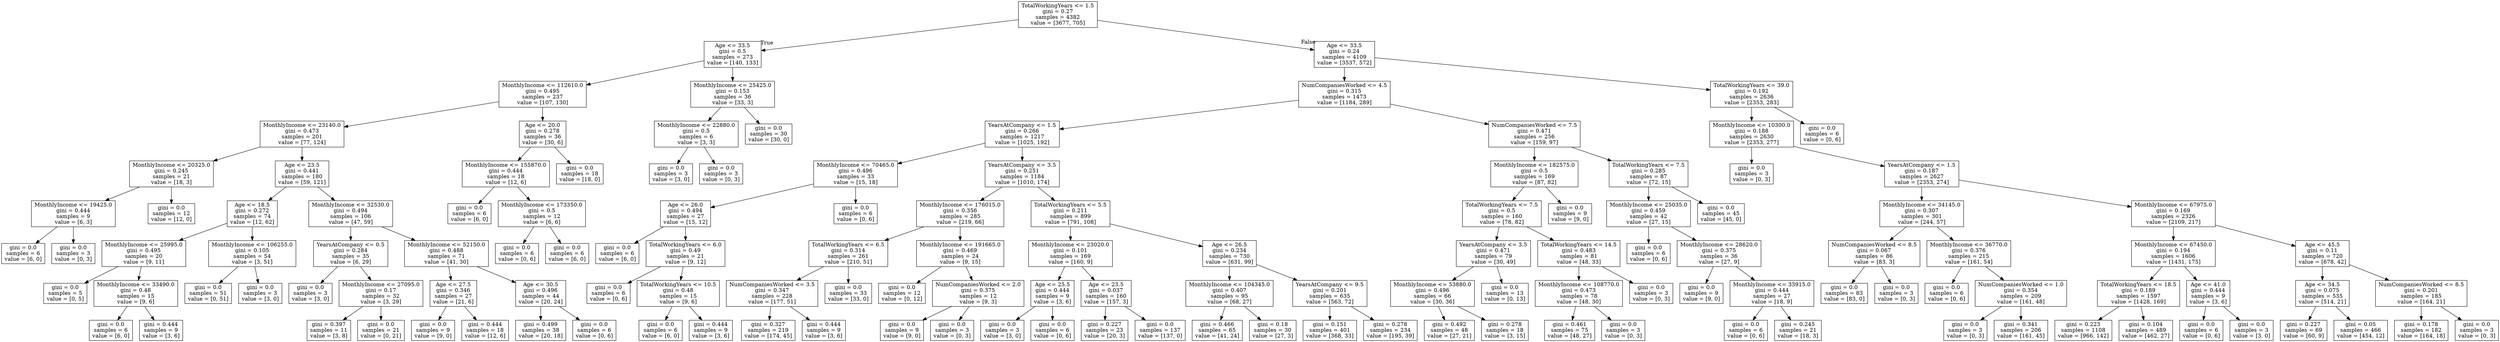 digraph Tree {
node [shape=box] ;
0 [label="TotalWorkingYears <= 1.5\ngini = 0.27\nsamples = 4382\nvalue = [3677, 705]"] ;
1 [label="Age <= 33.5\ngini = 0.5\nsamples = 273\nvalue = [140, 133]"] ;
0 -> 1 [labeldistance=2.5, labelangle=45, headlabel="True"] ;
2 [label="MonthlyIncome <= 112610.0\ngini = 0.495\nsamples = 237\nvalue = [107, 130]"] ;
1 -> 2 ;
3 [label="MonthlyIncome <= 23140.0\ngini = 0.473\nsamples = 201\nvalue = [77, 124]"] ;
2 -> 3 ;
4 [label="MonthlyIncome <= 20325.0\ngini = 0.245\nsamples = 21\nvalue = [18, 3]"] ;
3 -> 4 ;
5 [label="MonthlyIncome <= 19425.0\ngini = 0.444\nsamples = 9\nvalue = [6, 3]"] ;
4 -> 5 ;
6 [label="gini = 0.0\nsamples = 6\nvalue = [6, 0]"] ;
5 -> 6 ;
7 [label="gini = 0.0\nsamples = 3\nvalue = [0, 3]"] ;
5 -> 7 ;
8 [label="gini = 0.0\nsamples = 12\nvalue = [12, 0]"] ;
4 -> 8 ;
9 [label="Age <= 23.5\ngini = 0.441\nsamples = 180\nvalue = [59, 121]"] ;
3 -> 9 ;
10 [label="Age <= 18.5\ngini = 0.272\nsamples = 74\nvalue = [12, 62]"] ;
9 -> 10 ;
11 [label="MonthlyIncome <= 25995.0\ngini = 0.495\nsamples = 20\nvalue = [9, 11]"] ;
10 -> 11 ;
12 [label="gini = 0.0\nsamples = 5\nvalue = [0, 5]"] ;
11 -> 12 ;
13 [label="MonthlyIncome <= 33490.0\ngini = 0.48\nsamples = 15\nvalue = [9, 6]"] ;
11 -> 13 ;
14 [label="gini = 0.0\nsamples = 6\nvalue = [6, 0]"] ;
13 -> 14 ;
15 [label="gini = 0.444\nsamples = 9\nvalue = [3, 6]"] ;
13 -> 15 ;
16 [label="MonthlyIncome <= 106255.0\ngini = 0.105\nsamples = 54\nvalue = [3, 51]"] ;
10 -> 16 ;
17 [label="gini = 0.0\nsamples = 51\nvalue = [0, 51]"] ;
16 -> 17 ;
18 [label="gini = 0.0\nsamples = 3\nvalue = [3, 0]"] ;
16 -> 18 ;
19 [label="MonthlyIncome <= 32530.0\ngini = 0.494\nsamples = 106\nvalue = [47, 59]"] ;
9 -> 19 ;
20 [label="YearsAtCompany <= 0.5\ngini = 0.284\nsamples = 35\nvalue = [6, 29]"] ;
19 -> 20 ;
21 [label="gini = 0.0\nsamples = 3\nvalue = [3, 0]"] ;
20 -> 21 ;
22 [label="MonthlyIncome <= 27095.0\ngini = 0.17\nsamples = 32\nvalue = [3, 29]"] ;
20 -> 22 ;
23 [label="gini = 0.397\nsamples = 11\nvalue = [3, 8]"] ;
22 -> 23 ;
24 [label="gini = 0.0\nsamples = 21\nvalue = [0, 21]"] ;
22 -> 24 ;
25 [label="MonthlyIncome <= 52150.0\ngini = 0.488\nsamples = 71\nvalue = [41, 30]"] ;
19 -> 25 ;
26 [label="Age <= 27.5\ngini = 0.346\nsamples = 27\nvalue = [21, 6]"] ;
25 -> 26 ;
27 [label="gini = 0.0\nsamples = 9\nvalue = [9, 0]"] ;
26 -> 27 ;
28 [label="gini = 0.444\nsamples = 18\nvalue = [12, 6]"] ;
26 -> 28 ;
29 [label="Age <= 30.5\ngini = 0.496\nsamples = 44\nvalue = [20, 24]"] ;
25 -> 29 ;
30 [label="gini = 0.499\nsamples = 38\nvalue = [20, 18]"] ;
29 -> 30 ;
31 [label="gini = 0.0\nsamples = 6\nvalue = [0, 6]"] ;
29 -> 31 ;
32 [label="Age <= 20.0\ngini = 0.278\nsamples = 36\nvalue = [30, 6]"] ;
2 -> 32 ;
33 [label="MonthlyIncome <= 155870.0\ngini = 0.444\nsamples = 18\nvalue = [12, 6]"] ;
32 -> 33 ;
34 [label="gini = 0.0\nsamples = 6\nvalue = [6, 0]"] ;
33 -> 34 ;
35 [label="MonthlyIncome <= 173350.0\ngini = 0.5\nsamples = 12\nvalue = [6, 6]"] ;
33 -> 35 ;
36 [label="gini = 0.0\nsamples = 6\nvalue = [0, 6]"] ;
35 -> 36 ;
37 [label="gini = 0.0\nsamples = 6\nvalue = [6, 0]"] ;
35 -> 37 ;
38 [label="gini = 0.0\nsamples = 18\nvalue = [18, 0]"] ;
32 -> 38 ;
39 [label="MonthlyIncome <= 25425.0\ngini = 0.153\nsamples = 36\nvalue = [33, 3]"] ;
1 -> 39 ;
40 [label="MonthlyIncome <= 22880.0\ngini = 0.5\nsamples = 6\nvalue = [3, 3]"] ;
39 -> 40 ;
41 [label="gini = 0.0\nsamples = 3\nvalue = [3, 0]"] ;
40 -> 41 ;
42 [label="gini = 0.0\nsamples = 3\nvalue = [0, 3]"] ;
40 -> 42 ;
43 [label="gini = 0.0\nsamples = 30\nvalue = [30, 0]"] ;
39 -> 43 ;
44 [label="Age <= 33.5\ngini = 0.24\nsamples = 4109\nvalue = [3537, 572]"] ;
0 -> 44 [labeldistance=2.5, labelangle=-45, headlabel="False"] ;
45 [label="NumCompaniesWorked <= 4.5\ngini = 0.315\nsamples = 1473\nvalue = [1184, 289]"] ;
44 -> 45 ;
46 [label="YearsAtCompany <= 1.5\ngini = 0.266\nsamples = 1217\nvalue = [1025, 192]"] ;
45 -> 46 ;
47 [label="MonthlyIncome <= 70465.0\ngini = 0.496\nsamples = 33\nvalue = [15, 18]"] ;
46 -> 47 ;
48 [label="Age <= 26.0\ngini = 0.494\nsamples = 27\nvalue = [15, 12]"] ;
47 -> 48 ;
49 [label="gini = 0.0\nsamples = 6\nvalue = [6, 0]"] ;
48 -> 49 ;
50 [label="TotalWorkingYears <= 6.0\ngini = 0.49\nsamples = 21\nvalue = [9, 12]"] ;
48 -> 50 ;
51 [label="gini = 0.0\nsamples = 6\nvalue = [0, 6]"] ;
50 -> 51 ;
52 [label="TotalWorkingYears <= 10.5\ngini = 0.48\nsamples = 15\nvalue = [9, 6]"] ;
50 -> 52 ;
53 [label="gini = 0.0\nsamples = 6\nvalue = [6, 0]"] ;
52 -> 53 ;
54 [label="gini = 0.444\nsamples = 9\nvalue = [3, 6]"] ;
52 -> 54 ;
55 [label="gini = 0.0\nsamples = 6\nvalue = [0, 6]"] ;
47 -> 55 ;
56 [label="YearsAtCompany <= 3.5\ngini = 0.251\nsamples = 1184\nvalue = [1010, 174]"] ;
46 -> 56 ;
57 [label="MonthlyIncome <= 176015.0\ngini = 0.356\nsamples = 285\nvalue = [219, 66]"] ;
56 -> 57 ;
58 [label="TotalWorkingYears <= 6.5\ngini = 0.314\nsamples = 261\nvalue = [210, 51]"] ;
57 -> 58 ;
59 [label="NumCompaniesWorked <= 3.5\ngini = 0.347\nsamples = 228\nvalue = [177, 51]"] ;
58 -> 59 ;
60 [label="gini = 0.327\nsamples = 219\nvalue = [174, 45]"] ;
59 -> 60 ;
61 [label="gini = 0.444\nsamples = 9\nvalue = [3, 6]"] ;
59 -> 61 ;
62 [label="gini = 0.0\nsamples = 33\nvalue = [33, 0]"] ;
58 -> 62 ;
63 [label="MonthlyIncome <= 191665.0\ngini = 0.469\nsamples = 24\nvalue = [9, 15]"] ;
57 -> 63 ;
64 [label="gini = 0.0\nsamples = 12\nvalue = [0, 12]"] ;
63 -> 64 ;
65 [label="NumCompaniesWorked <= 2.0\ngini = 0.375\nsamples = 12\nvalue = [9, 3]"] ;
63 -> 65 ;
66 [label="gini = 0.0\nsamples = 9\nvalue = [9, 0]"] ;
65 -> 66 ;
67 [label="gini = 0.0\nsamples = 3\nvalue = [0, 3]"] ;
65 -> 67 ;
68 [label="TotalWorkingYears <= 5.5\ngini = 0.211\nsamples = 899\nvalue = [791, 108]"] ;
56 -> 68 ;
69 [label="MonthlyIncome <= 23020.0\ngini = 0.101\nsamples = 169\nvalue = [160, 9]"] ;
68 -> 69 ;
70 [label="Age <= 25.5\ngini = 0.444\nsamples = 9\nvalue = [3, 6]"] ;
69 -> 70 ;
71 [label="gini = 0.0\nsamples = 3\nvalue = [3, 0]"] ;
70 -> 71 ;
72 [label="gini = 0.0\nsamples = 6\nvalue = [0, 6]"] ;
70 -> 72 ;
73 [label="Age <= 23.5\ngini = 0.037\nsamples = 160\nvalue = [157, 3]"] ;
69 -> 73 ;
74 [label="gini = 0.227\nsamples = 23\nvalue = [20, 3]"] ;
73 -> 74 ;
75 [label="gini = 0.0\nsamples = 137\nvalue = [137, 0]"] ;
73 -> 75 ;
76 [label="Age <= 26.5\ngini = 0.234\nsamples = 730\nvalue = [631, 99]"] ;
68 -> 76 ;
77 [label="MonthlyIncome <= 104345.0\ngini = 0.407\nsamples = 95\nvalue = [68, 27]"] ;
76 -> 77 ;
78 [label="gini = 0.466\nsamples = 65\nvalue = [41, 24]"] ;
77 -> 78 ;
79 [label="gini = 0.18\nsamples = 30\nvalue = [27, 3]"] ;
77 -> 79 ;
80 [label="YearsAtCompany <= 9.5\ngini = 0.201\nsamples = 635\nvalue = [563, 72]"] ;
76 -> 80 ;
81 [label="gini = 0.151\nsamples = 401\nvalue = [368, 33]"] ;
80 -> 81 ;
82 [label="gini = 0.278\nsamples = 234\nvalue = [195, 39]"] ;
80 -> 82 ;
83 [label="NumCompaniesWorked <= 7.5\ngini = 0.471\nsamples = 256\nvalue = [159, 97]"] ;
45 -> 83 ;
84 [label="MonthlyIncome <= 182575.0\ngini = 0.5\nsamples = 169\nvalue = [87, 82]"] ;
83 -> 84 ;
85 [label="TotalWorkingYears <= 7.5\ngini = 0.5\nsamples = 160\nvalue = [78, 82]"] ;
84 -> 85 ;
86 [label="YearsAtCompany <= 3.5\ngini = 0.471\nsamples = 79\nvalue = [30, 49]"] ;
85 -> 86 ;
87 [label="MonthlyIncome <= 53880.0\ngini = 0.496\nsamples = 66\nvalue = [30, 36]"] ;
86 -> 87 ;
88 [label="gini = 0.492\nsamples = 48\nvalue = [27, 21]"] ;
87 -> 88 ;
89 [label="gini = 0.278\nsamples = 18\nvalue = [3, 15]"] ;
87 -> 89 ;
90 [label="gini = 0.0\nsamples = 13\nvalue = [0, 13]"] ;
86 -> 90 ;
91 [label="TotalWorkingYears <= 14.5\ngini = 0.483\nsamples = 81\nvalue = [48, 33]"] ;
85 -> 91 ;
92 [label="MonthlyIncome <= 108770.0\ngini = 0.473\nsamples = 78\nvalue = [48, 30]"] ;
91 -> 92 ;
93 [label="gini = 0.461\nsamples = 75\nvalue = [48, 27]"] ;
92 -> 93 ;
94 [label="gini = 0.0\nsamples = 3\nvalue = [0, 3]"] ;
92 -> 94 ;
95 [label="gini = 0.0\nsamples = 3\nvalue = [0, 3]"] ;
91 -> 95 ;
96 [label="gini = 0.0\nsamples = 9\nvalue = [9, 0]"] ;
84 -> 96 ;
97 [label="TotalWorkingYears <= 7.5\ngini = 0.285\nsamples = 87\nvalue = [72, 15]"] ;
83 -> 97 ;
98 [label="MonthlyIncome <= 25035.0\ngini = 0.459\nsamples = 42\nvalue = [27, 15]"] ;
97 -> 98 ;
99 [label="gini = 0.0\nsamples = 6\nvalue = [0, 6]"] ;
98 -> 99 ;
100 [label="MonthlyIncome <= 28620.0\ngini = 0.375\nsamples = 36\nvalue = [27, 9]"] ;
98 -> 100 ;
101 [label="gini = 0.0\nsamples = 9\nvalue = [9, 0]"] ;
100 -> 101 ;
102 [label="MonthlyIncome <= 33915.0\ngini = 0.444\nsamples = 27\nvalue = [18, 9]"] ;
100 -> 102 ;
103 [label="gini = 0.0\nsamples = 6\nvalue = [0, 6]"] ;
102 -> 103 ;
104 [label="gini = 0.245\nsamples = 21\nvalue = [18, 3]"] ;
102 -> 104 ;
105 [label="gini = 0.0\nsamples = 45\nvalue = [45, 0]"] ;
97 -> 105 ;
106 [label="TotalWorkingYears <= 39.0\ngini = 0.192\nsamples = 2636\nvalue = [2353, 283]"] ;
44 -> 106 ;
107 [label="MonthlyIncome <= 10300.0\ngini = 0.188\nsamples = 2630\nvalue = [2353, 277]"] ;
106 -> 107 ;
108 [label="gini = 0.0\nsamples = 3\nvalue = [0, 3]"] ;
107 -> 108 ;
109 [label="YearsAtCompany <= 1.5\ngini = 0.187\nsamples = 2627\nvalue = [2353, 274]"] ;
107 -> 109 ;
110 [label="MonthlyIncome <= 34145.0\ngini = 0.307\nsamples = 301\nvalue = [244, 57]"] ;
109 -> 110 ;
111 [label="NumCompaniesWorked <= 8.5\ngini = 0.067\nsamples = 86\nvalue = [83, 3]"] ;
110 -> 111 ;
112 [label="gini = 0.0\nsamples = 83\nvalue = [83, 0]"] ;
111 -> 112 ;
113 [label="gini = 0.0\nsamples = 3\nvalue = [0, 3]"] ;
111 -> 113 ;
114 [label="MonthlyIncome <= 36770.0\ngini = 0.376\nsamples = 215\nvalue = [161, 54]"] ;
110 -> 114 ;
115 [label="gini = 0.0\nsamples = 6\nvalue = [0, 6]"] ;
114 -> 115 ;
116 [label="NumCompaniesWorked <= 1.0\ngini = 0.354\nsamples = 209\nvalue = [161, 48]"] ;
114 -> 116 ;
117 [label="gini = 0.0\nsamples = 3\nvalue = [0, 3]"] ;
116 -> 117 ;
118 [label="gini = 0.341\nsamples = 206\nvalue = [161, 45]"] ;
116 -> 118 ;
119 [label="MonthlyIncome <= 67975.0\ngini = 0.169\nsamples = 2326\nvalue = [2109, 217]"] ;
109 -> 119 ;
120 [label="MonthlyIncome <= 67450.0\ngini = 0.194\nsamples = 1606\nvalue = [1431, 175]"] ;
119 -> 120 ;
121 [label="TotalWorkingYears <= 18.5\ngini = 0.189\nsamples = 1597\nvalue = [1428, 169]"] ;
120 -> 121 ;
122 [label="gini = 0.223\nsamples = 1108\nvalue = [966, 142]"] ;
121 -> 122 ;
123 [label="gini = 0.104\nsamples = 489\nvalue = [462, 27]"] ;
121 -> 123 ;
124 [label="Age <= 41.0\ngini = 0.444\nsamples = 9\nvalue = [3, 6]"] ;
120 -> 124 ;
125 [label="gini = 0.0\nsamples = 6\nvalue = [0, 6]"] ;
124 -> 125 ;
126 [label="gini = 0.0\nsamples = 3\nvalue = [3, 0]"] ;
124 -> 126 ;
127 [label="Age <= 45.5\ngini = 0.11\nsamples = 720\nvalue = [678, 42]"] ;
119 -> 127 ;
128 [label="Age <= 34.5\ngini = 0.075\nsamples = 535\nvalue = [514, 21]"] ;
127 -> 128 ;
129 [label="gini = 0.227\nsamples = 69\nvalue = [60, 9]"] ;
128 -> 129 ;
130 [label="gini = 0.05\nsamples = 466\nvalue = [454, 12]"] ;
128 -> 130 ;
131 [label="NumCompaniesWorked <= 8.5\ngini = 0.201\nsamples = 185\nvalue = [164, 21]"] ;
127 -> 131 ;
132 [label="gini = 0.178\nsamples = 182\nvalue = [164, 18]"] ;
131 -> 132 ;
133 [label="gini = 0.0\nsamples = 3\nvalue = [0, 3]"] ;
131 -> 133 ;
134 [label="gini = 0.0\nsamples = 6\nvalue = [0, 6]"] ;
106 -> 134 ;
}